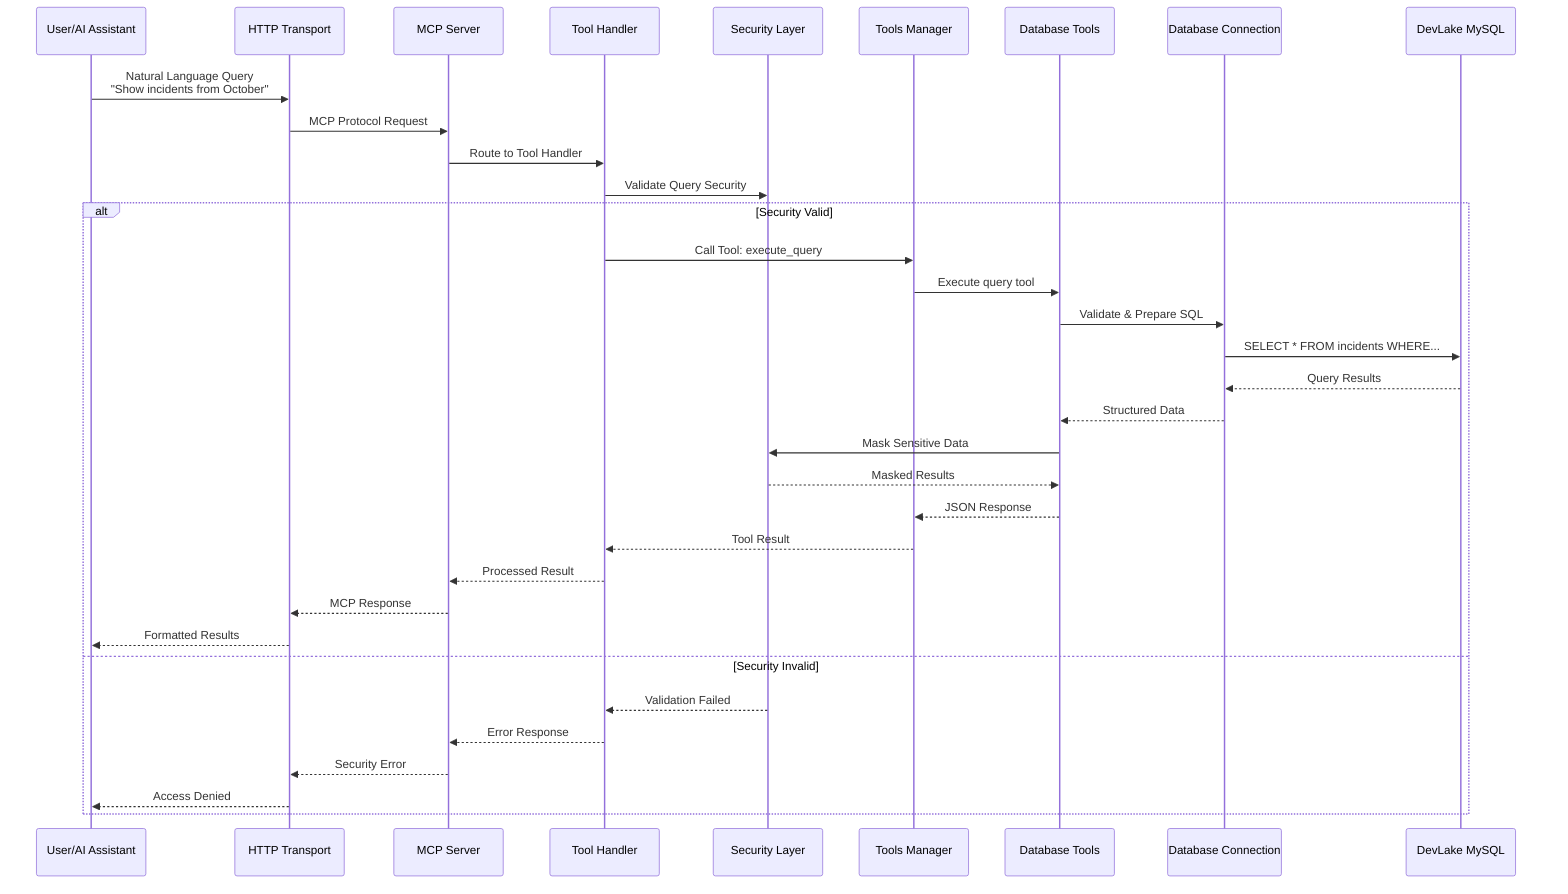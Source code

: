 sequenceDiagram
    participant U as User/AI Assistant
    participant H as HTTP Transport
    participant M as MCP Server
    participant TH as Tool Handler
    participant SEC as Security Layer
    participant TM as Tools Manager
    participant DB as Database Tools
    participant CON as Database Connection
    participant MySQL as DevLake MySQL

    U->>H: Natural Language Query<br/>"Show incidents from October"
    H->>M: MCP Protocol Request
    M->>TH: Route to Tool Handler
    TH->>SEC: Validate Query Security
    
    alt Security Valid
        TH->>TM: Call Tool: execute_query
        TM->>DB: Execute query tool
        DB->>CON: Validate & Prepare SQL
        
        CON->>MySQL: SELECT * FROM incidents WHERE...
        MySQL-->>CON: Query Results
        
        CON-->>DB: Structured Data
        DB->>SEC: Mask Sensitive Data
        SEC-->>DB: Masked Results
        
        DB-->>TM: JSON Response
        TM-->>TH: Tool Result
        TH-->>M: Processed Result
        M-->>H: MCP Response
        H-->>U: Formatted Results
    else Security Invalid
        SEC-->>TH: Validation Failed
        TH-->>M: Error Response
        M-->>H: Security Error
        H-->>U: Access Denied
    end